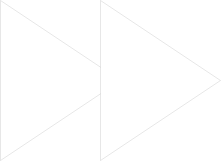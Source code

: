 <mxfile>
    <diagram id="DV9r1rZQMhXhoC_S3pIL" name="Page-1">
        <mxGraphModel dx="530" dy="302" grid="1" gridSize="10" guides="1" tooltips="1" connect="1" arrows="1" fold="1" page="1" pageScale="1" pageWidth="850" pageHeight="1100" math="0" shadow="0">
            <root>
                <mxCell id="0"/>
                <mxCell id="1" parent="0"/>
                <mxCell id="5" value="" style="triangle;whiteSpace=wrap;html=1;strokeColor=default;strokeWidth=0;fillColor=#FFFFFF;" vertex="1" parent="1">
                    <mxGeometry x="390" y="350" width="60" height="80" as="geometry"/>
                </mxCell>
                <mxCell id="6" value="" style="triangle;whiteSpace=wrap;html=1;strokeColor=default;strokeWidth=0;fillColor=#FFFFFF;" vertex="1" parent="1">
                    <mxGeometry x="440" y="350" width="60" height="80" as="geometry"/>
                </mxCell>
            </root>
        </mxGraphModel>
    </diagram>
</mxfile>